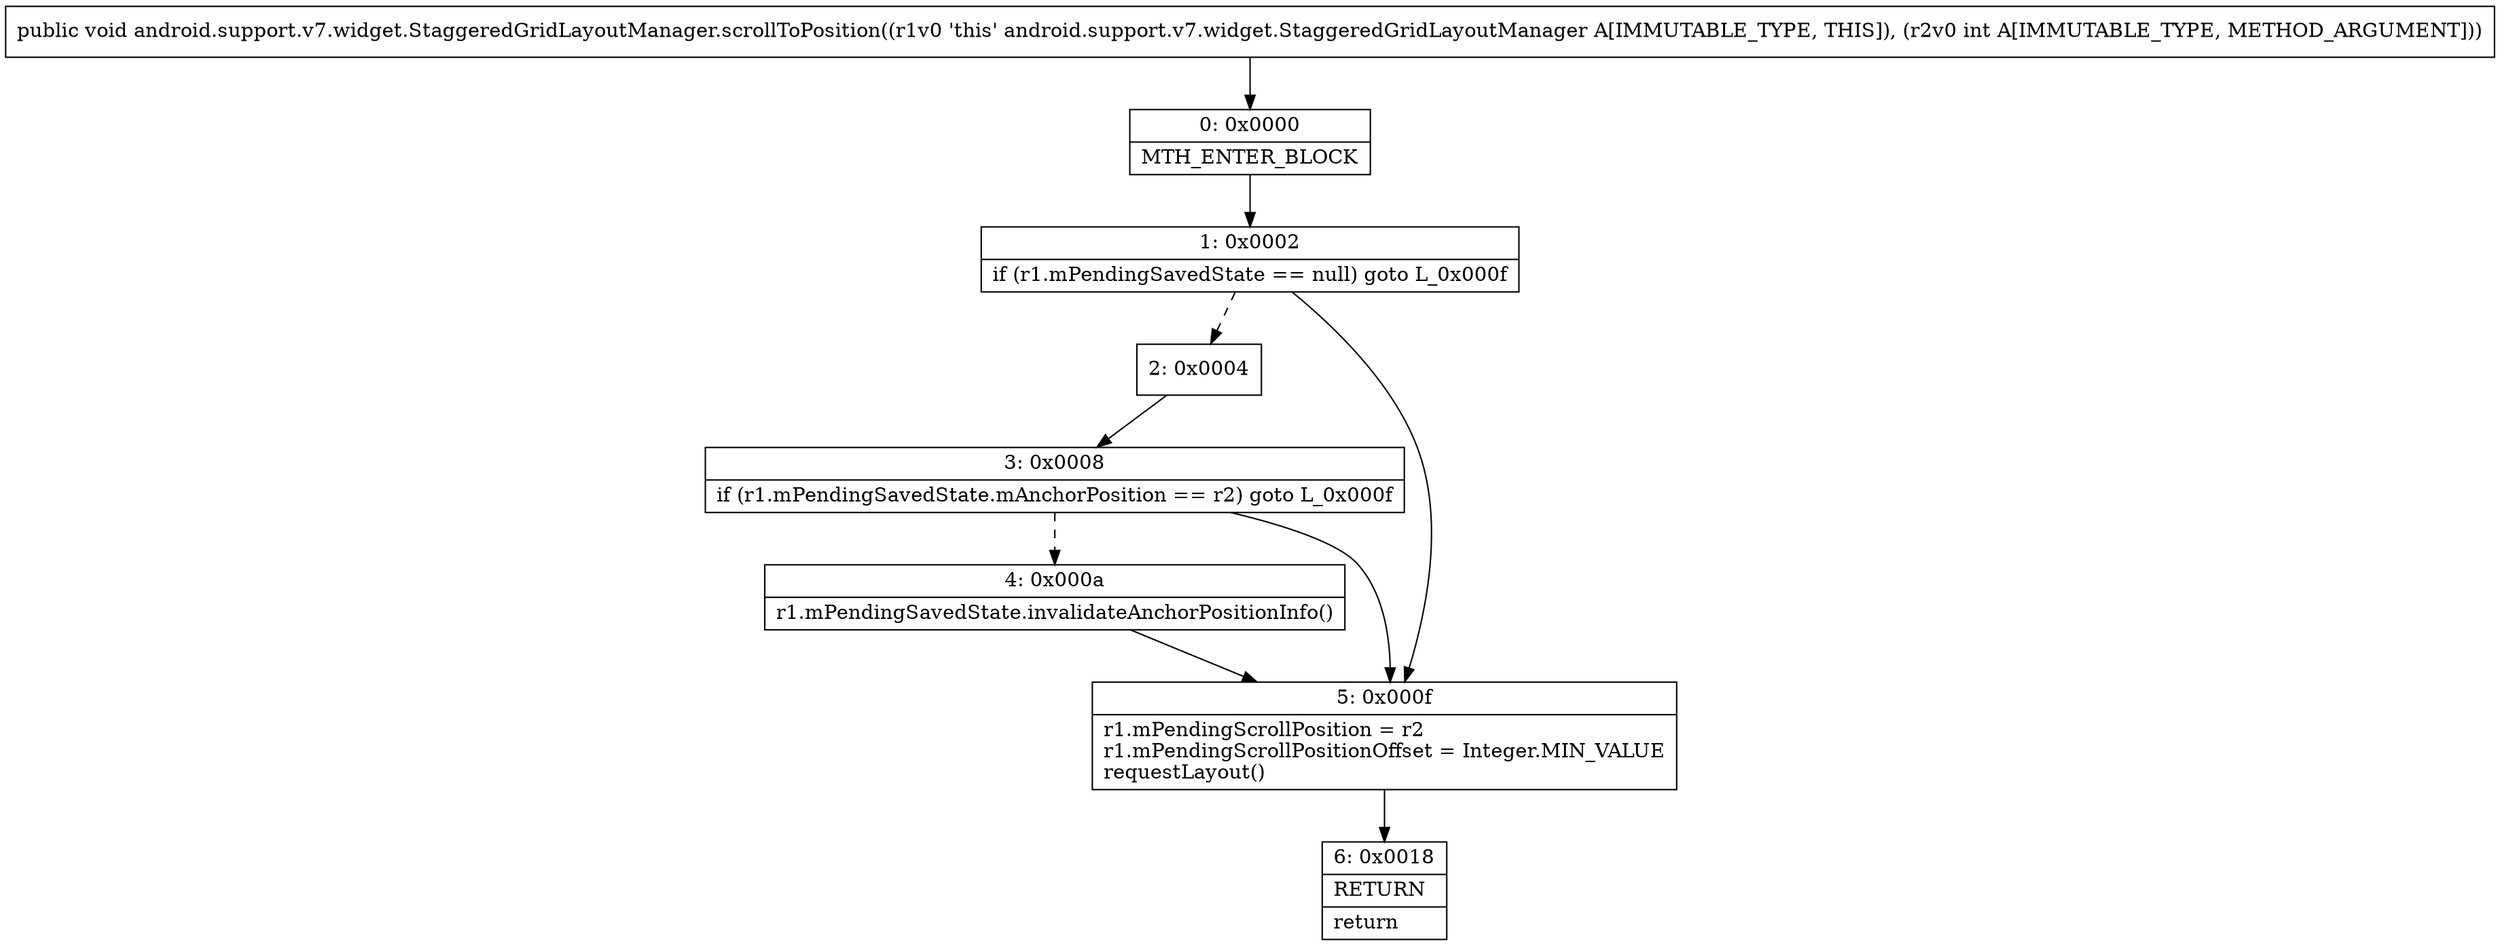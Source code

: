 digraph "CFG forandroid.support.v7.widget.StaggeredGridLayoutManager.scrollToPosition(I)V" {
Node_0 [shape=record,label="{0\:\ 0x0000|MTH_ENTER_BLOCK\l}"];
Node_1 [shape=record,label="{1\:\ 0x0002|if (r1.mPendingSavedState == null) goto L_0x000f\l}"];
Node_2 [shape=record,label="{2\:\ 0x0004}"];
Node_3 [shape=record,label="{3\:\ 0x0008|if (r1.mPendingSavedState.mAnchorPosition == r2) goto L_0x000f\l}"];
Node_4 [shape=record,label="{4\:\ 0x000a|r1.mPendingSavedState.invalidateAnchorPositionInfo()\l}"];
Node_5 [shape=record,label="{5\:\ 0x000f|r1.mPendingScrollPosition = r2\lr1.mPendingScrollPositionOffset = Integer.MIN_VALUE\lrequestLayout()\l}"];
Node_6 [shape=record,label="{6\:\ 0x0018|RETURN\l|return\l}"];
MethodNode[shape=record,label="{public void android.support.v7.widget.StaggeredGridLayoutManager.scrollToPosition((r1v0 'this' android.support.v7.widget.StaggeredGridLayoutManager A[IMMUTABLE_TYPE, THIS]), (r2v0 int A[IMMUTABLE_TYPE, METHOD_ARGUMENT])) }"];
MethodNode -> Node_0;
Node_0 -> Node_1;
Node_1 -> Node_2[style=dashed];
Node_1 -> Node_5;
Node_2 -> Node_3;
Node_3 -> Node_4[style=dashed];
Node_3 -> Node_5;
Node_4 -> Node_5;
Node_5 -> Node_6;
}


